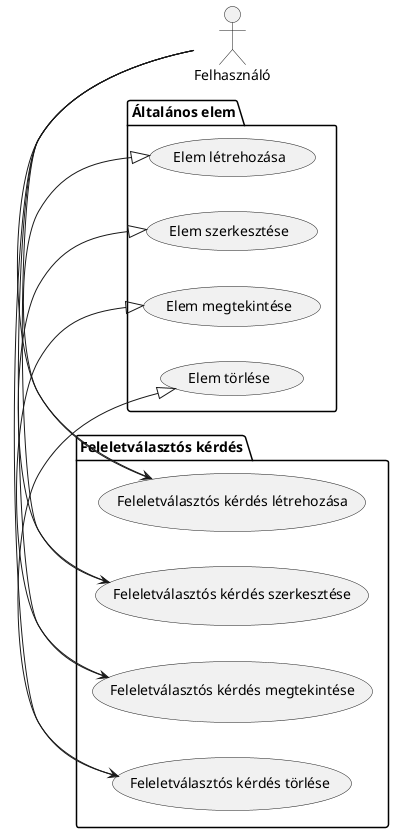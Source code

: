 @startuml MultipleChoiceQuestion Diagram

left to right direction

actor Felhasználó

package "Általános elem" {
    usecase "Elem létrehozása" as CreateElement
    usecase "Elem szerkesztése" as EditElement
    usecase "Elem megtekintése" as ViewElement
    usecase "Elem törlése" as DeleteElement
}

package "Feleletválasztós kérdés" {
    usecase "Feleletválasztós kérdés létrehozása" as CreateMultipleChoiceQuestion
    usecase "Feleletválasztós kérdés szerkesztése" as EditMultipleChoiceQuestion
    usecase "Feleletválasztós kérdés megtekintése" as ViewMultipleChoiceQuestion
    usecase "Feleletválasztós kérdés törlése" as DeleteMultipleChoiceQuestion

    CreateMultipleChoiceQuestion -|> CreateElement
    EditMultipleChoiceQuestion -|> EditElement
    ViewMultipleChoiceQuestion -|> ViewElement
    DeleteMultipleChoiceQuestion -|> DeleteElement
}

Felhasználó -> CreateMultipleChoiceQuestion
Felhasználó -> EditMultipleChoiceQuestion
Felhasználó -> ViewMultipleChoiceQuestion
Felhasználó -> DeleteMultipleChoiceQuestion

@enduml
